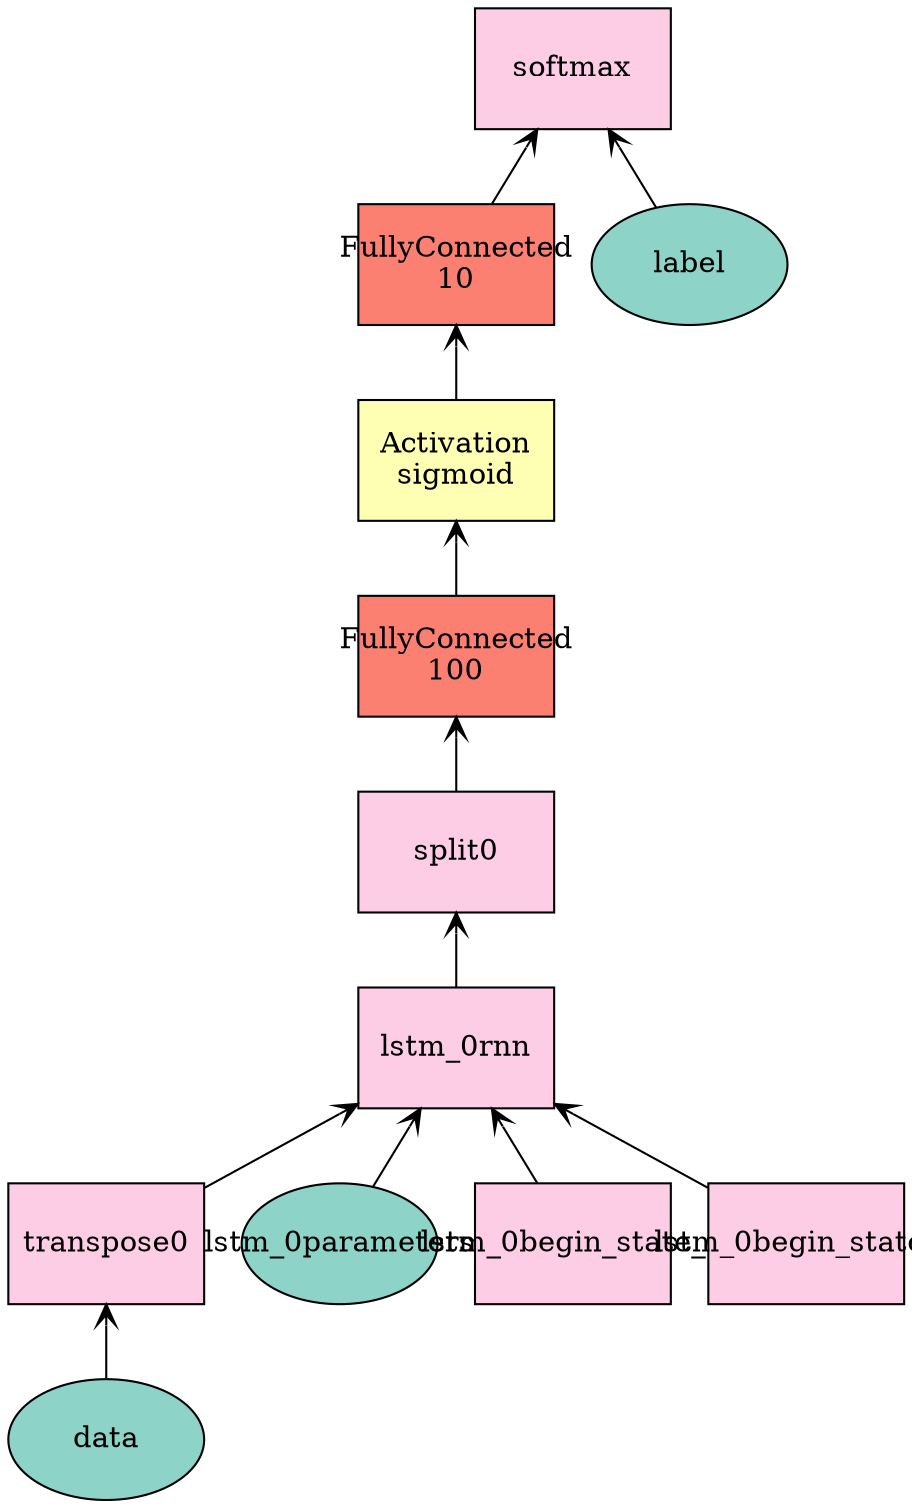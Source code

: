 digraph plot {
	data [label=data fillcolor="#8dd3c7" fixedsize=true height=0.8034 shape=oval style=filled width=1.3]
	transpose0 [label=transpose0 fillcolor="#fccde5" fixedsize=true height=0.8034 shape=box style=filled width=1.3]
	lstm_0parameters [label=lstm_0parameters fillcolor="#8dd3c7" fixedsize=true height=0.8034 shape=oval style=filled width=1.3]
	lstm_0begin_state_0 [label=lstm_0begin_state_0 fillcolor="#fccde5" fixedsize=true height=0.8034 shape=box style=filled width=1.3]
	lstm_0begin_state_1 [label=lstm_0begin_state_1 fillcolor="#fccde5" fixedsize=true height=0.8034 shape=box style=filled width=1.3]
	lstm_0rnn [label=lstm_0rnn fillcolor="#fccde5" fixedsize=true height=0.8034 shape=box style=filled width=1.3]
	split0 [label=split0 fillcolor="#fccde5" fixedsize=true height=0.8034 shape=box style=filled width=1.3]
	affine1 [label="FullyConnected\n100" fillcolor="#fb8072" fixedsize=true height=0.8034 shape=box style=filled width=1.3]
	sigmoid1 [label="Activation\nsigmoid" fillcolor="#ffffb3" fixedsize=true height=0.8034 shape=box style=filled width=1.3]
	affine2 [label="FullyConnected\n10" fillcolor="#fb8072" fixedsize=true height=0.8034 shape=box style=filled width=1.3]
	label [label=label fillcolor="#8dd3c7" fixedsize=true height=0.8034 shape=oval style=filled width=1.3]
	softmax [label=softmax fillcolor="#fccde5" fixedsize=true height=0.8034 shape=box style=filled width=1.3]
		transpose0 -> data [arrowtail=open dir=back]
		lstm_0rnn -> transpose0 [arrowtail=open dir=back]
		lstm_0rnn -> lstm_0parameters [arrowtail=open dir=back]
		lstm_0rnn -> lstm_0begin_state_0 [arrowtail=open dir=back]
		lstm_0rnn -> lstm_0begin_state_1 [arrowtail=open dir=back]
		split0 -> lstm_0rnn [arrowtail=open dir=back]
		affine1 -> split0 [arrowtail=open dir=back]
		sigmoid1 -> affine1 [arrowtail=open dir=back]
		affine2 -> sigmoid1 [arrowtail=open dir=back]
		softmax -> affine2 [arrowtail=open dir=back]
		softmax -> label [arrowtail=open dir=back]
}
